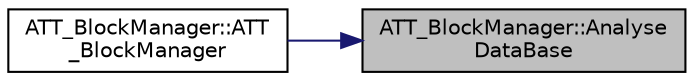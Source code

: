 digraph "ATT_BlockManager::AnalyseDataBase"
{
 // LATEX_PDF_SIZE
  edge [fontname="Helvetica",fontsize="10",labelfontname="Helvetica",labelfontsize="10"];
  node [fontname="Helvetica",fontsize="10",shape=record];
  rankdir="RL";
  Node5 [label="ATT_BlockManager::Analyse\lDataBase",height=0.2,width=0.4,color="black", fillcolor="grey75", style="filled", fontcolor="black",tooltip=" "];
  Node5 -> Node6 [dir="back",color="midnightblue",fontsize="10",style="solid",fontname="Helvetica"];
  Node6 [label="ATT_BlockManager::ATT\l_BlockManager",height=0.2,width=0.4,color="black", fillcolor="white", style="filled",URL="$class_a_t_t___block_manager.html#aedf79ceb3ebed9b4507f23daf8631043",tooltip=" "];
}
